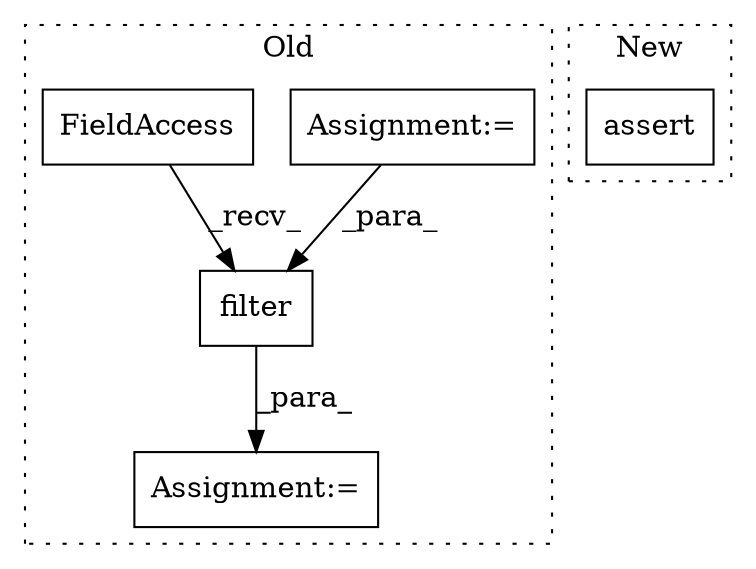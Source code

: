 digraph G {
subgraph cluster0 {
1 [label="filter" a="32" s="3119,3147" l="7,1" shape="box"];
3 [label="Assignment:=" a="7" s="3105" l="1" shape="box"];
4 [label="Assignment:=" a="7" s="2979" l="1" shape="box"];
5 [label="FieldAccess" a="22" s="3106" l="12" shape="box"];
label = "Old";
style="dotted";
}
subgraph cluster1 {
2 [label="assert" a="32" s="3008,3107" l="15,1" shape="box"];
label = "New";
style="dotted";
}
1 -> 3 [label="_para_"];
4 -> 1 [label="_para_"];
5 -> 1 [label="_recv_"];
}